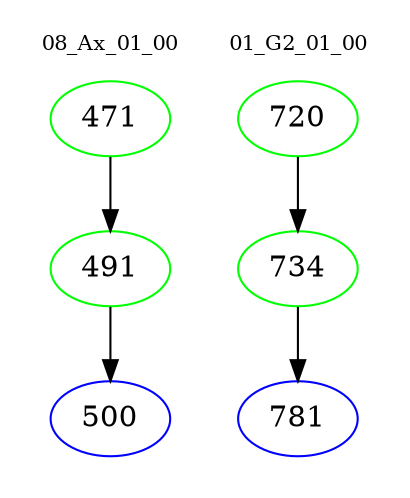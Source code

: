 digraph{
subgraph cluster_0 {
color = white
label = "08_Ax_01_00";
fontsize=10;
T0_471 [label="471", color="green"]
T0_471 -> T0_491 [color="black"]
T0_491 [label="491", color="green"]
T0_491 -> T0_500 [color="black"]
T0_500 [label="500", color="blue"]
}
subgraph cluster_1 {
color = white
label = "01_G2_01_00";
fontsize=10;
T1_720 [label="720", color="green"]
T1_720 -> T1_734 [color="black"]
T1_734 [label="734", color="green"]
T1_734 -> T1_781 [color="black"]
T1_781 [label="781", color="blue"]
}
}
